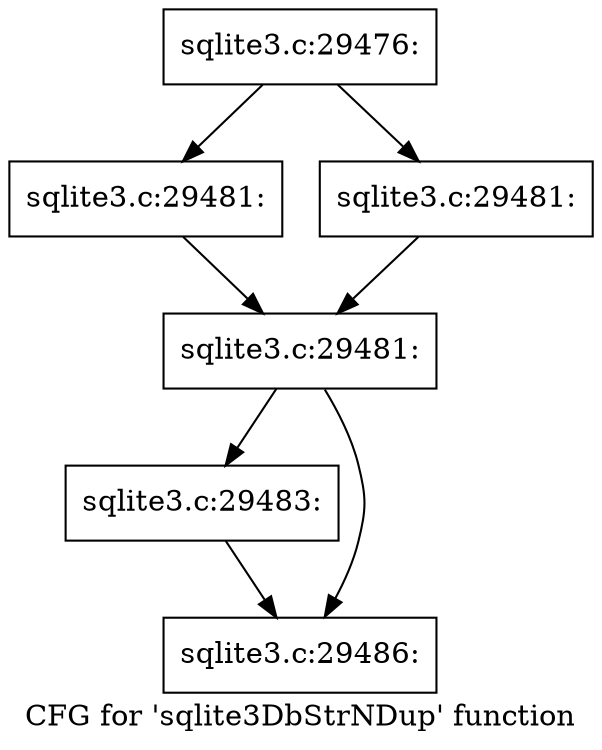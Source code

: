digraph "CFG for 'sqlite3DbStrNDup' function" {
	label="CFG for 'sqlite3DbStrNDup' function";

	Node0x55c0f83a43b0 [shape=record,label="{sqlite3.c:29476:}"];
	Node0x55c0f83a43b0 -> Node0x55c0f83a6fc0;
	Node0x55c0f83a43b0 -> Node0x55c0f83a7010;
	Node0x55c0f83a6fc0 [shape=record,label="{sqlite3.c:29481:}"];
	Node0x55c0f83a6fc0 -> Node0x55c0f83a7060;
	Node0x55c0f83a7010 [shape=record,label="{sqlite3.c:29481:}"];
	Node0x55c0f83a7010 -> Node0x55c0f83a7060;
	Node0x55c0f83a7060 [shape=record,label="{sqlite3.c:29481:}"];
	Node0x55c0f83a7060 -> Node0x55c0f83a7800;
	Node0x55c0f83a7060 -> Node0x55c0f83a7850;
	Node0x55c0f83a7800 [shape=record,label="{sqlite3.c:29483:}"];
	Node0x55c0f83a7800 -> Node0x55c0f83a7850;
	Node0x55c0f83a7850 [shape=record,label="{sqlite3.c:29486:}"];
}
